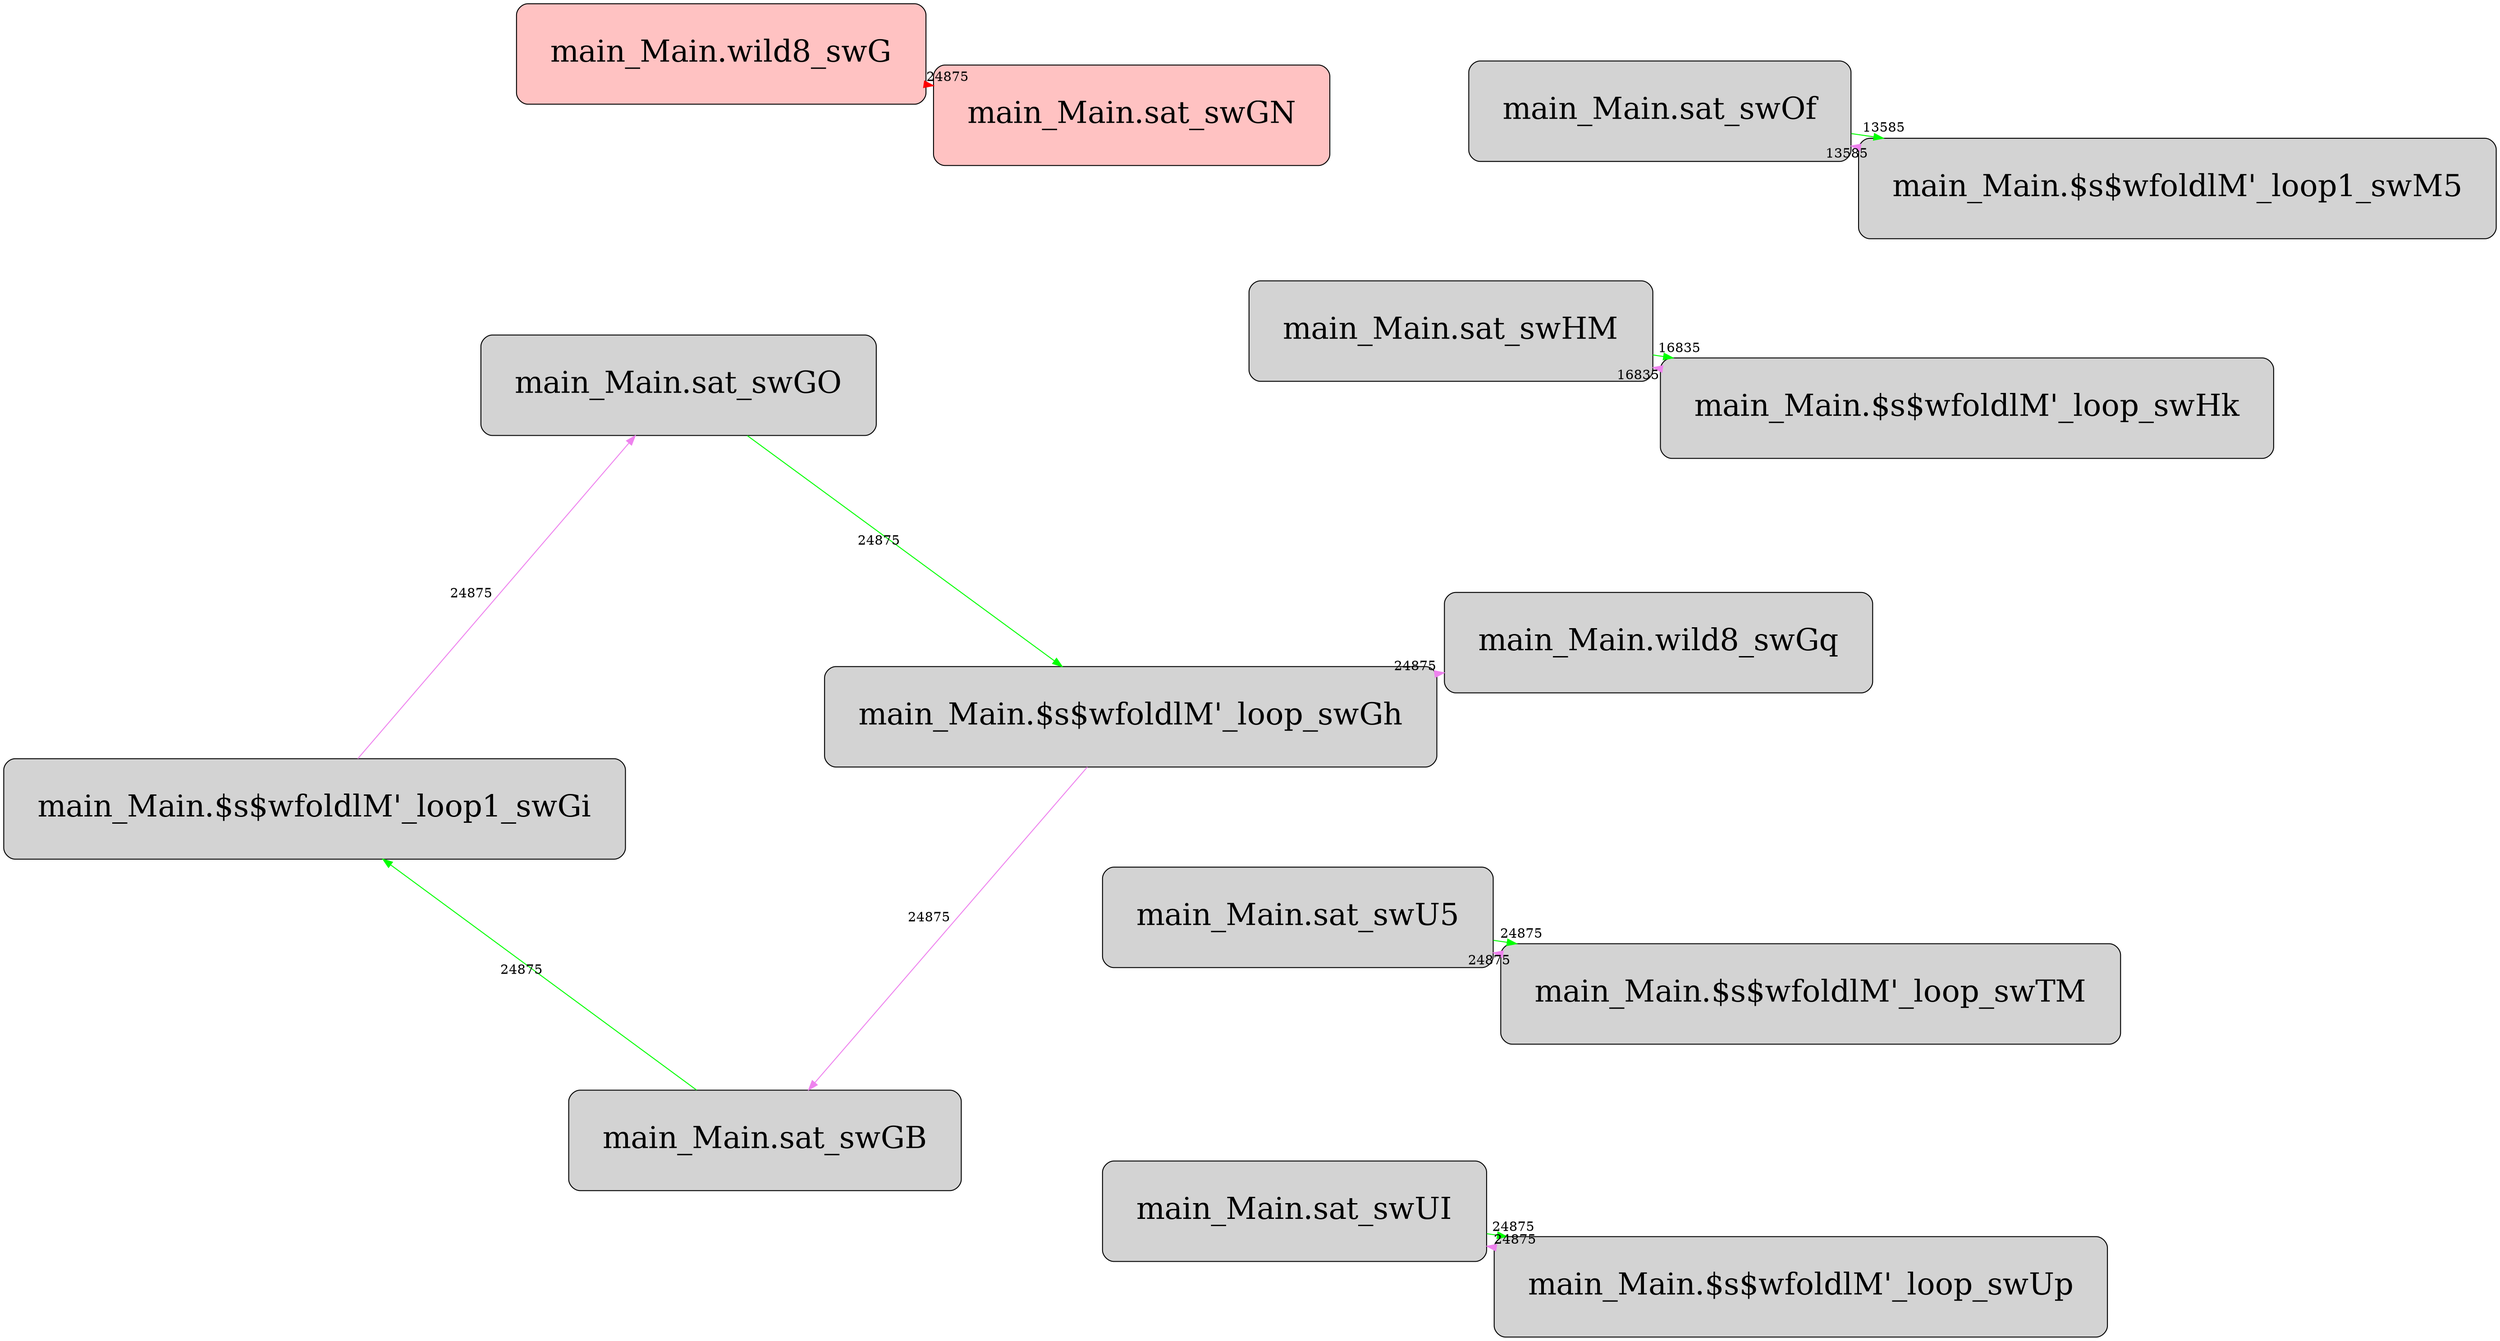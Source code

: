 digraph {
    layout=neato;
    esep=0.1;
    overlap=false;

    node [margin=0.5 fontcolor=black fontsize=32 width=0.5 shape=rectangle style="rounded,filled"]
    "main_Main.wild8_swG" [fillcolor="#ffc2c2"]
    "main_Main.sat_swGN" [fillcolor="#ffc2c2"]

    "main_Main.wild8_swG" ->            "main_Main.sat_swGN" [color=red, xlabel="24875"]
    "main_Main.sat_swUI" ->             "main_Main.$s$wfoldlM'_loop_swUp" [color=green, xlabel="24875"]
    "main_Main.sat_swU5" ->             "main_Main.$s$wfoldlM'_loop_swTM" [color=green, xlabel="24875"]
    "main_Main.sat_swGO" ->             "main_Main.$s$wfoldlM'_loop_swGh" [color=green, xlabel="24875"]
    "main_Main.sat_swGB" ->             "main_Main.$s$wfoldlM'_loop1_swGi" [color=green, xlabel="24875"]
    "main_Main.sat_swHM"                -> "main_Main.$s$wfoldlM'_loop_swHk" [color=green, xlabel="16835"]
    "main_Main.sat_swOf"                -> "main_Main.$s$wfoldlM'_loop1_swM5" [color=green, xlabel="13585"]
    "main_Main.$s$wfoldlM'_loop_swTM"	-> "main_Main.sat_swU5" [color=violet, xlabel="24875"]
    "main_Main.$s$wfoldlM'_loop_swUp"	-> "main_Main.sat_swUI" [color=violet, xlabel="24875"]
    "main_Main.$s$wfoldlM'_loop_swGh"	-> "main_Main.wild8_swGq" [color=violet, xlabel="24875"]
    "main_Main.$s$wfoldlM'_loop_swGh"	-> "main_Main.sat_swGB" [color=violet, xlabel="24875"]
    "main_Main.$s$wfoldlM'_loop1_swGi"	-> "main_Main.sat_swGO" [color=violet, xlabel="24875"]
    "main_Main.$s$wfoldlM'_loop_swHk"	-> "main_Main.sat_swHM" [color=violet, xlabel="16835"]
    "main_Main.$s$wfoldlM'_loop1_swM5"	-> "main_Main.sat_swOf" [color=violet, xlabel="13585"]
}
